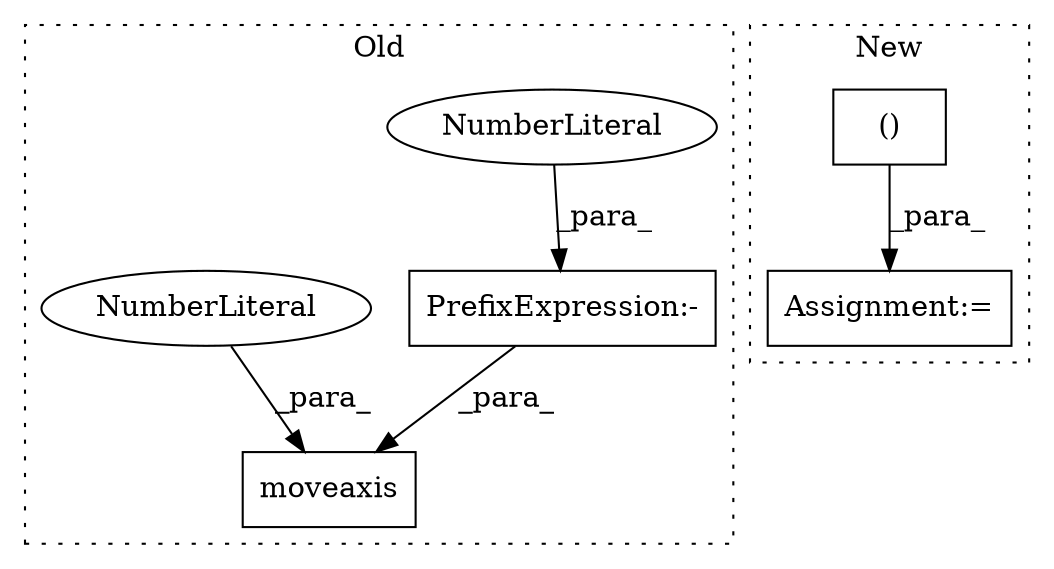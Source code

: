 digraph G {
subgraph cluster0 {
1 [label="moveaxis" a="32" s="7011,7029" l="9,1" shape="box"];
3 [label="PrefixExpression:-" a="38" s="7027" l="1" shape="box"];
4 [label="NumberLiteral" a="34" s="7028" l="1" shape="ellipse"];
6 [label="NumberLiteral" a="34" s="7025" l="1" shape="ellipse"];
label = "Old";
style="dotted";
}
subgraph cluster1 {
2 [label="()" a="106" s="6377" l="42" shape="box"];
5 [label="Assignment:=" a="7" s="6369" l="8" shape="box"];
label = "New";
style="dotted";
}
2 -> 5 [label="_para_"];
3 -> 1 [label="_para_"];
4 -> 3 [label="_para_"];
6 -> 1 [label="_para_"];
}